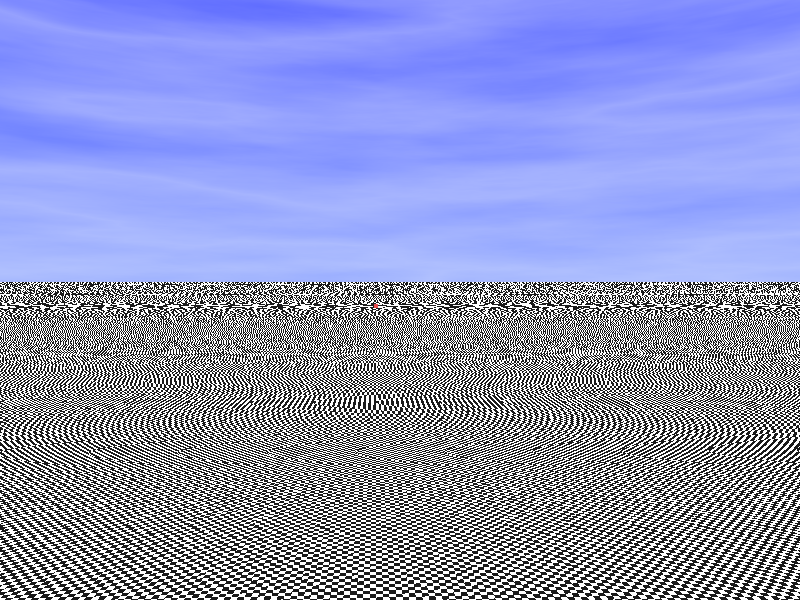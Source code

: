 
//Draws a Three-Scroll Unified Chaotic System 
#macro TSUCS(a, b, c, d, e, f, dT, Iter, x0, y0, z0, R) 

    #local Count=0;
	#while (Count<Iter)        
	
		#local x1=x0+dT*(a*(y0-x0) + (d*x0*z0));
		
		
		#local y1=y0+dT*((c * x0) - (x0*z0) + (f*y0));
		
        #local z1=z0+dT*((b * z0) + (x0 * y0) - (e * x0 * x0));		

        
        #if(Count < (Iter - 1500))	
    		sphere {
    		    <x1,y1,z1>, R
                pigment { 
                    rgb <0.9-(Count/Iter)*0.7,0.6,0.2+(Count/Iter)*0.7>
                }
                finish { 
                    diffuse 0.7
                    ambient 0.3 
                    specular 0.5
                    reflection { 
                        0.9  metallic 
                    } 
                }
            }
        #else
            sphere {
                <x1,y1,z1>, R
                pigment { 
                    rgb <(Count/Iter),(Count/Iter)*0.25,(Count/Iter)*0.25>
                }
                finish{
                    diffuse 0.7
                    ambient 0.9
                    specular 0.3
                    reflection { 
                        0.8  metallic 
                    } 
                }
            }
        #end                                             
                       
				
		#local Count=Count+1;
		#local x0=x1;
		#local y0=y1;
		#local z0=z1;
	#end
#end  

#macro TSUCSSingle(a, b, c, d, e, f, dT, Iter, x0, y0, z0, R) 

    #local Count=0;
	#while (Count<Iter)        
	
		#local x1=x0+dT*(a*(y0-x0) + (d*x0*z0));
		
		
		#local y1=y0+dT*((c * x0) - (x0*z0) + (f*y0));
		
        #local z1=z0+dT*((b * z0) + (x0 * y0) - (e * x0 * x0));		       
				
		#local Count=Count+1;
		#local x0=x1;
		#local y0=y1;
		#local z0=z1;
	#end   
	
 sphere {
        <x1,y1,z1>, R
        pigment { 
            rgb <0.9,0.3,0.3>
        }
        finish{
            diffuse 0.1
            ambient 0.99
            specular 0.3
            reflection { 
                0.9  metallic 
            } 
        }
    }     	
#end  


       



light_source {
  0*x
  color rgb 1.0
  area_light
  <8, 0, 0> <0, 0, 8>
  6, 4
  adaptive 3
  translate <0, 0, -10>
}


camera {	
	location <0, 20, -500>		           
	look_at <20-(50*clock),5,0>       
	rotate <0,-90+(180*clock),0>
}



plane { y, -220
		pigment { checker rgb <0.1, 0.1, 0.1> rgb <1.0, 1.0, 1.0> scale 5 }
		finish { reflection 0.2 ambient 0.4 }
	}

	fog {
		distance 1000
		color rgb 0.9
		fog_offset 2
		fog_alt 5
		fog_type 2
	}

sky_sphere {
		pigment { gradient y
			color_map {
				[0 rgb <0.5, 0.6, 1> ]
				[1 rgb <0, 0, 1> ]
			}
		}
		pigment { wrinkles turbulence clock
			color_map {
				[0 rgbt <1,1,1,1>]
				[0.5 rgbt <0.98, 0.99, 0.99, .6>]
				[1 rgbt <1, 1, 1, 1>]
			}
			scale <.8, .1, .8>
		}
	} 

TSUCS(40, 1.833, 55, 0.16,0.65,20,0.00002, 1000000*clock, 0.0001, 0.0001, 0.0001, 1)
TSUCSSingle(40, 1.833, 55, 0.16,0.65,20,0.00002, (1000000*clock)+2, 0.0001, 0.0001, 0.0001, 2)
